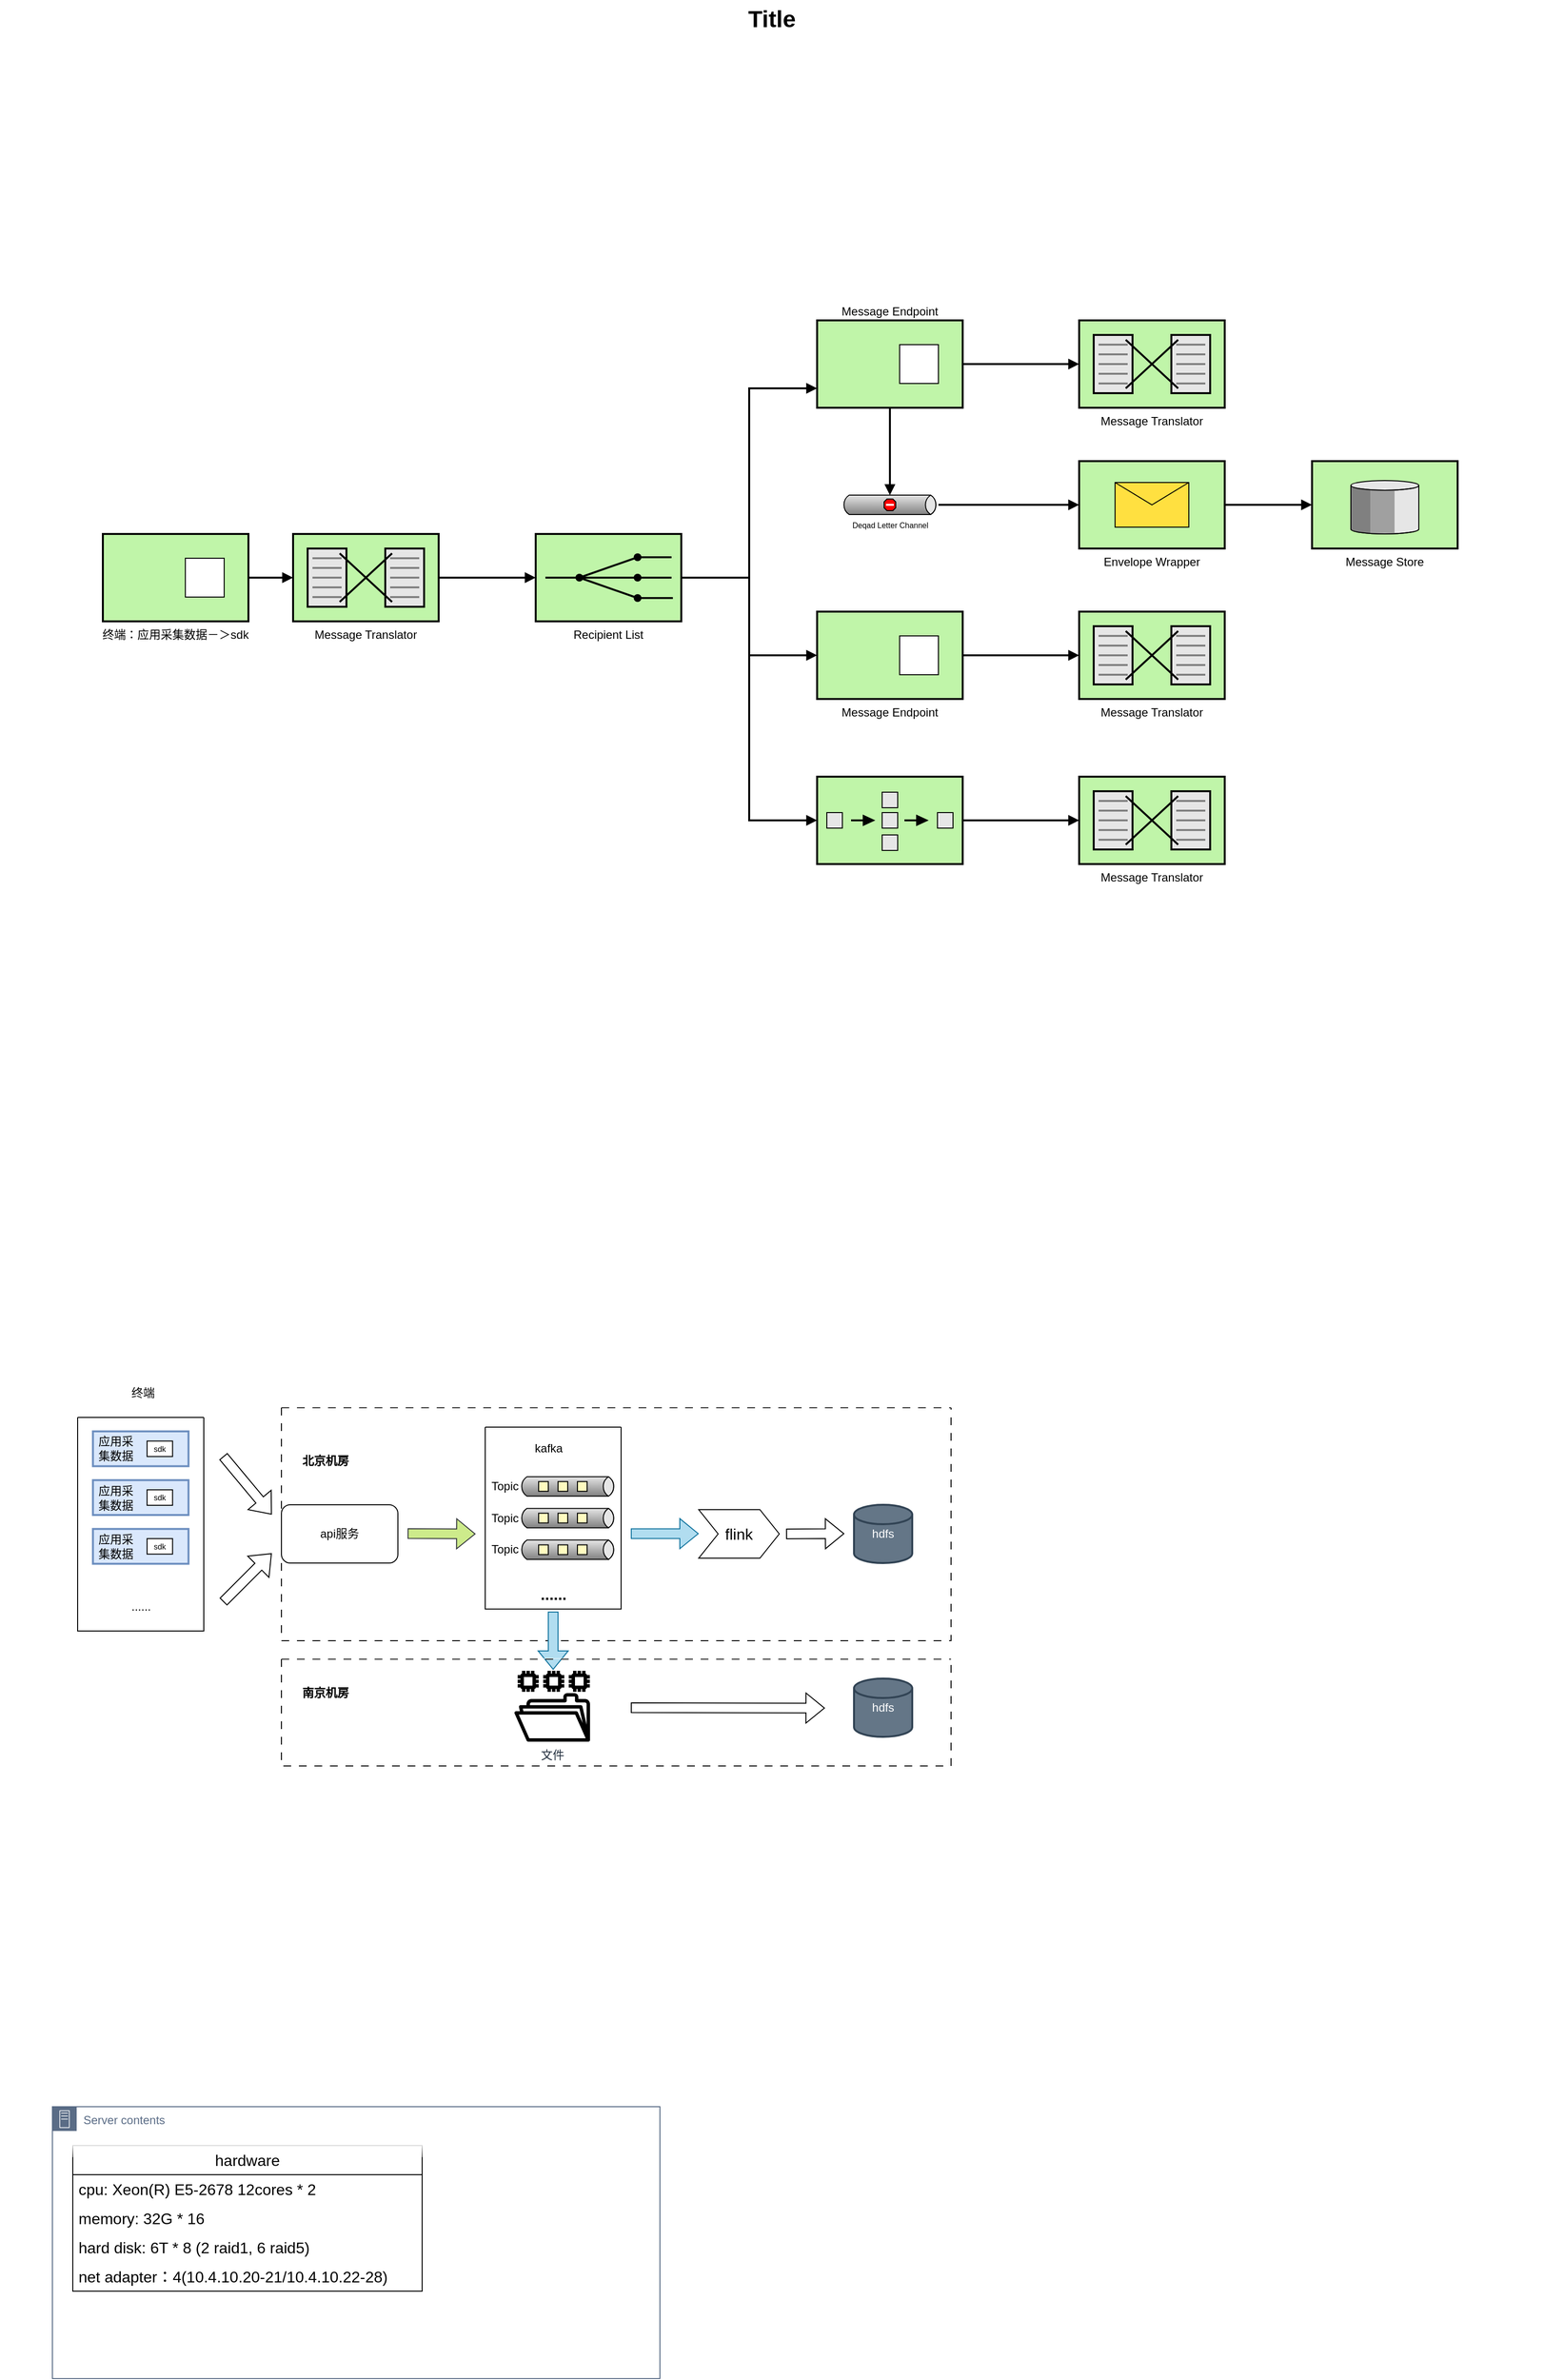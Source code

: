 <mxfile version="20.8.23" type="github">
  <diagram name="Page-1" id="74b105a0-9070-1c63-61bc-23e55f88626e">
    <mxGraphModel dx="654" dy="363" grid="1" gridSize="10" guides="1" tooltips="1" connect="1" arrows="1" fold="1" page="1" pageScale="1.5" pageWidth="1169" pageHeight="826" background="none" math="0" shadow="0">
      <root>
        <mxCell id="0" style=";html=1;" />
        <mxCell id="1" style=";html=1;" parent="0" />
        <mxCell id="10b056a9c633e61c-18" style="edgeStyle=orthogonalEdgeStyle;rounded=0;html=1;endArrow=block;endFill=1;jettySize=auto;orthogonalLoop=1;strokeWidth=2;startArrow=none;startFill=0;" parent="1" source="10b056a9c633e61c-1" target="10b056a9c633e61c-2" edge="1">
          <mxGeometry relative="1" as="geometry" />
        </mxCell>
        <mxCell id="10b056a9c633e61c-1" value="Message Translator" style="strokeWidth=2;dashed=0;align=center;fontSize=12;shape=mxgraph.eip.message_translator;fillColor=#c0f5a9;verticalLabelPosition=bottom;verticalAlign=top;" parent="1" vertex="1">
          <mxGeometry x="382" y="590" width="150" height="90" as="geometry" />
        </mxCell>
        <mxCell id="10b056a9c633e61c-19" style="edgeStyle=orthogonalEdgeStyle;rounded=0;html=1;endArrow=block;endFill=1;jettySize=auto;orthogonalLoop=1;strokeWidth=2;startArrow=none;startFill=0;" parent="1" source="10b056a9c633e61c-2" target="10b056a9c633e61c-6" edge="1">
          <mxGeometry relative="1" as="geometry">
            <Array as="points">
              <mxPoint x="852" y="635" />
              <mxPoint x="852" y="440" />
            </Array>
          </mxGeometry>
        </mxCell>
        <mxCell id="10b056a9c633e61c-20" style="edgeStyle=orthogonalEdgeStyle;rounded=0;html=1;endArrow=block;endFill=1;jettySize=auto;orthogonalLoop=1;strokeWidth=2;startArrow=none;startFill=0;" parent="1" source="10b056a9c633e61c-2" target="10b056a9c633e61c-8" edge="1">
          <mxGeometry relative="1" as="geometry" />
        </mxCell>
        <mxCell id="10b056a9c633e61c-21" style="edgeStyle=orthogonalEdgeStyle;rounded=0;html=1;endArrow=block;endFill=1;jettySize=auto;orthogonalLoop=1;strokeWidth=2;startArrow=none;startFill=0;" parent="1" source="10b056a9c633e61c-2" target="10b056a9c633e61c-14" edge="1">
          <mxGeometry relative="1" as="geometry">
            <Array as="points">
              <mxPoint x="852" y="635" />
              <mxPoint x="852" y="885" />
            </Array>
          </mxGeometry>
        </mxCell>
        <mxCell id="10b056a9c633e61c-2" value="Recipient List" style="strokeWidth=2;dashed=0;align=center;fontSize=12;fillColor=#c0f5a9;verticalLabelPosition=bottom;verticalAlign=top;shape=mxgraph.eip.recipient_list;" parent="1" vertex="1">
          <mxGeometry x="632" y="590" width="150" height="90" as="geometry" />
        </mxCell>
        <mxCell id="10b056a9c633e61c-17" style="edgeStyle=orthogonalEdgeStyle;rounded=0;html=1;endArrow=block;endFill=1;jettySize=auto;orthogonalLoop=1;strokeWidth=2;startArrow=none;startFill=0;" parent="1" source="10b056a9c633e61c-4" target="10b056a9c633e61c-1" edge="1">
          <mxGeometry relative="1" as="geometry" />
        </mxCell>
        <mxCell id="10b056a9c633e61c-4" value="终端：应用采集数据－＞sdk" style="strokeWidth=2;dashed=0;align=center;fontSize=12;shape=rect;verticalLabelPosition=bottom;verticalAlign=top;fillColor=#c0f5a9" parent="1" vertex="1">
          <mxGeometry x="186" y="590" width="150" height="90" as="geometry" />
        </mxCell>
        <mxCell id="10b056a9c633e61c-5" value="" style="strokeWidth=1;dashed=0;align=center;fontSize=8;shape=rect;fillColor=#ffffff;strokeColor=#000000;" parent="10b056a9c633e61c-4" vertex="1">
          <mxGeometry x="85" y="25" width="40" height="40" as="geometry" />
        </mxCell>
        <mxCell id="10b056a9c633e61c-22" style="edgeStyle=orthogonalEdgeStyle;rounded=0;html=1;endArrow=block;endFill=1;jettySize=auto;orthogonalLoop=1;strokeWidth=2;startArrow=none;startFill=0;" parent="1" source="10b056a9c633e61c-6" target="10b056a9c633e61c-10" edge="1">
          <mxGeometry relative="1" as="geometry" />
        </mxCell>
        <mxCell id="10b056a9c633e61c-25" style="edgeStyle=orthogonalEdgeStyle;rounded=0;html=1;endArrow=block;endFill=1;jettySize=auto;orthogonalLoop=1;strokeWidth=2;startArrow=none;startFill=0;" parent="1" source="10b056a9c633e61c-6" target="10b056a9c633e61c-12" edge="1">
          <mxGeometry relative="1" as="geometry" />
        </mxCell>
        <mxCell id="10b056a9c633e61c-6" value="Message Endpoint" style="strokeWidth=2;dashed=0;align=center;fontSize=12;shape=rect;verticalLabelPosition=top;verticalAlign=bottom;fillColor=#c0f5a9;labelPosition=center;" parent="1" vertex="1">
          <mxGeometry x="922" y="370" width="150" height="90" as="geometry" />
        </mxCell>
        <mxCell id="10b056a9c633e61c-7" value="" style="strokeWidth=1;dashed=0;align=center;fontSize=8;shape=rect;fillColor=#ffffff;strokeColor=#000000;" parent="10b056a9c633e61c-6" vertex="1">
          <mxGeometry x="85" y="25" width="40" height="40" as="geometry" />
        </mxCell>
        <mxCell id="10b056a9c633e61c-23" style="edgeStyle=orthogonalEdgeStyle;rounded=0;html=1;endArrow=block;endFill=1;jettySize=auto;orthogonalLoop=1;strokeWidth=2;startArrow=none;startFill=0;" parent="1" source="10b056a9c633e61c-8" target="10b056a9c633e61c-11" edge="1">
          <mxGeometry relative="1" as="geometry" />
        </mxCell>
        <mxCell id="10b056a9c633e61c-8" value="Message Endpoint" style="strokeWidth=2;dashed=0;align=center;fontSize=12;shape=rect;verticalLabelPosition=bottom;verticalAlign=top;fillColor=#c0f5a9" parent="1" vertex="1">
          <mxGeometry x="922" y="670" width="150" height="90" as="geometry" />
        </mxCell>
        <mxCell id="10b056a9c633e61c-9" value="" style="strokeWidth=1;dashed=0;align=center;fontSize=8;shape=rect" parent="10b056a9c633e61c-8" vertex="1">
          <mxGeometry x="85" y="25" width="40" height="40" as="geometry" />
        </mxCell>
        <mxCell id="10b056a9c633e61c-10" value="Message Translator" style="strokeWidth=2;dashed=0;align=center;fontSize=12;shape=mxgraph.eip.message_translator;fillColor=#c0f5a9;verticalLabelPosition=bottom;verticalAlign=top;" parent="1" vertex="1">
          <mxGeometry x="1192" y="370" width="150" height="90" as="geometry" />
        </mxCell>
        <mxCell id="10b056a9c633e61c-11" value="Message Translator" style="strokeWidth=2;dashed=0;align=center;fontSize=12;shape=mxgraph.eip.message_translator;fillColor=#c0f5a9;verticalLabelPosition=bottom;verticalAlign=top;" parent="1" vertex="1">
          <mxGeometry x="1192" y="670" width="150" height="90" as="geometry" />
        </mxCell>
        <mxCell id="10b056a9c633e61c-26" style="edgeStyle=orthogonalEdgeStyle;rounded=0;html=1;endArrow=block;endFill=1;jettySize=auto;orthogonalLoop=1;strokeWidth=2;startArrow=none;startFill=0;" parent="1" source="10b056a9c633e61c-12" target="10b056a9c633e61c-13" edge="1">
          <mxGeometry relative="1" as="geometry" />
        </mxCell>
        <mxCell id="10b056a9c633e61c-12" value="Deqad Letter Channel" style="strokeWidth=1;dashed=0;align=center;html=1;fontSize=8;shape=mxgraph.eip.deadLetterChannel;verticalLabelPosition=bottom;labelBackgroundColor=#ffffff;verticalAlign=top;" parent="1" vertex="1">
          <mxGeometry x="947" y="550" width="100" height="20" as="geometry" />
        </mxCell>
        <mxCell id="10b056a9c633e61c-27" style="edgeStyle=orthogonalEdgeStyle;rounded=0;html=1;endArrow=block;endFill=1;jettySize=auto;orthogonalLoop=1;strokeWidth=2;startArrow=none;startFill=0;" parent="1" source="10b056a9c633e61c-13" target="10b056a9c633e61c-15" edge="1">
          <mxGeometry relative="1" as="geometry" />
        </mxCell>
        <mxCell id="10b056a9c633e61c-13" value="Envelope Wrapper" style="strokeWidth=2;dashed=0;align=center;fontSize=12;fillColor=#c0f5a9;verticalLabelPosition=bottom;verticalAlign=top;shape=mxgraph.eip.envelope_wrapper;" parent="1" vertex="1">
          <mxGeometry x="1192" y="515" width="150" height="90" as="geometry" />
        </mxCell>
        <mxCell id="10b056a9c633e61c-24" style="edgeStyle=orthogonalEdgeStyle;rounded=0;html=1;endArrow=block;endFill=1;jettySize=auto;orthogonalLoop=1;strokeWidth=2;startArrow=none;startFill=0;" parent="1" source="10b056a9c633e61c-14" target="10b056a9c633e61c-16" edge="1">
          <mxGeometry relative="1" as="geometry" />
        </mxCell>
        <mxCell id="10b056a9c633e61c-14" value="" style="strokeWidth=2;dashed=0;align=center;fontSize=12;fillColor=#c0f5a9;verticalLabelPosition=bottom;verticalAlign=top;shape=mxgraph.eip.composed_message_processor;" parent="1" vertex="1">
          <mxGeometry x="922" y="840" width="150" height="90" as="geometry" />
        </mxCell>
        <mxCell id="10b056a9c633e61c-15" value="Message Store" style="strokeWidth=2;dashed=0;align=center;fontSize=12;verticalLabelPosition=bottom;verticalAlign=top;shape=mxgraph.eip.message_store;fillColor=#c0f5a9" parent="1" vertex="1">
          <mxGeometry x="1432" y="515" width="150" height="90" as="geometry" />
        </mxCell>
        <mxCell id="10b056a9c633e61c-16" value="Message Translator" style="strokeWidth=2;dashed=0;align=center;fontSize=12;shape=mxgraph.eip.message_translator;fillColor=#c0f5a9;verticalLabelPosition=bottom;verticalAlign=top;" parent="1" vertex="1">
          <mxGeometry x="1192" y="840" width="150" height="90" as="geometry" />
        </mxCell>
        <mxCell id="10b056a9c633e61c-30" value="Title" style="text;strokeColor=none;fillColor=none;html=1;fontSize=24;fontStyle=1;verticalAlign=middle;align=center;" parent="1" vertex="1">
          <mxGeometry x="80" y="40" width="1590" height="40" as="geometry" />
        </mxCell>
        <mxCell id="8BmL1JRRTXiNpXpdPoc--17" value="" style="group" vertex="1" connectable="0" parent="1">
          <mxGeometry x="160" y="1460" width="130" height="540" as="geometry" />
        </mxCell>
        <mxCell id="8BmL1JRRTXiNpXpdPoc--94" value="" style="group" vertex="1" connectable="0" parent="8BmL1JRRTXiNpXpdPoc--17">
          <mxGeometry width="130" height="260" as="geometry" />
        </mxCell>
        <mxCell id="8BmL1JRRTXiNpXpdPoc--5" value="" style="swimlane;startSize=0;" vertex="1" parent="8BmL1JRRTXiNpXpdPoc--94">
          <mxGeometry y="40" width="130" height="220" as="geometry" />
        </mxCell>
        <mxCell id="8BmL1JRRTXiNpXpdPoc--7" value="" style="strokeWidth=2;dashed=0;align=center;fontSize=8;shape=rect;verticalLabelPosition=bottom;verticalAlign=top;fillColor=#dae8fc;strokeColor=#6c8ebf;" vertex="1" parent="8BmL1JRRTXiNpXpdPoc--5">
          <mxGeometry x="15.758" y="14.359" width="98.484" height="35.897" as="geometry" />
        </mxCell>
        <mxCell id="8BmL1JRRTXiNpXpdPoc--8" value="sdk" style="strokeWidth=1;dashed=0;align=center;fontSize=8;shape=rect;" vertex="1" parent="8BmL1JRRTXiNpXpdPoc--7">
          <mxGeometry x="55.808" y="9.972" width="26.262" height="15.954" as="geometry" />
        </mxCell>
        <mxCell id="8BmL1JRRTXiNpXpdPoc--11" value="应用采集数据" style="text;html=1;strokeColor=none;fillColor=none;align=center;verticalAlign=middle;whiteSpace=wrap;rounded=0;" vertex="1" parent="8BmL1JRRTXiNpXpdPoc--7">
          <mxGeometry x="3.939" y="11.966" width="39.394" height="11.966" as="geometry" />
        </mxCell>
        <mxCell id="8BmL1JRRTXiNpXpdPoc--16" value="......" style="text;html=1;align=center;verticalAlign=middle;resizable=0;points=[];autosize=1;strokeColor=none;fillColor=none;" vertex="1" parent="8BmL1JRRTXiNpXpdPoc--5">
          <mxGeometry x="45.002" y="179.996" width="40" height="30" as="geometry" />
        </mxCell>
        <mxCell id="8BmL1JRRTXiNpXpdPoc--43" value="" style="strokeWidth=2;dashed=0;align=center;fontSize=8;shape=rect;verticalLabelPosition=bottom;verticalAlign=top;fillColor=#dae8fc;strokeColor=#6c8ebf;" vertex="1" parent="8BmL1JRRTXiNpXpdPoc--5">
          <mxGeometry x="15.758" y="64.615" width="98.484" height="35.897" as="geometry" />
        </mxCell>
        <mxCell id="8BmL1JRRTXiNpXpdPoc--44" value="sdk" style="strokeWidth=1;dashed=0;align=center;fontSize=8;shape=rect;" vertex="1" parent="8BmL1JRRTXiNpXpdPoc--43">
          <mxGeometry x="55.808" y="9.972" width="26.262" height="15.954" as="geometry" />
        </mxCell>
        <mxCell id="8BmL1JRRTXiNpXpdPoc--45" value="应用采集数据" style="text;html=1;strokeColor=none;fillColor=none;align=center;verticalAlign=middle;whiteSpace=wrap;rounded=0;" vertex="1" parent="8BmL1JRRTXiNpXpdPoc--43">
          <mxGeometry x="3.939" y="11.966" width="39.394" height="11.966" as="geometry" />
        </mxCell>
        <mxCell id="8BmL1JRRTXiNpXpdPoc--46" value="" style="strokeWidth=2;dashed=0;align=center;fontSize=8;shape=rect;verticalLabelPosition=bottom;verticalAlign=top;fillColor=#dae8fc;strokeColor=#6c8ebf;" vertex="1" parent="8BmL1JRRTXiNpXpdPoc--5">
          <mxGeometry x="15.758" y="114.872" width="98.484" height="35.897" as="geometry" />
        </mxCell>
        <mxCell id="8BmL1JRRTXiNpXpdPoc--47" value="sdk" style="strokeWidth=1;dashed=0;align=center;fontSize=8;shape=rect;" vertex="1" parent="8BmL1JRRTXiNpXpdPoc--46">
          <mxGeometry x="55.808" y="9.972" width="26.262" height="15.954" as="geometry" />
        </mxCell>
        <mxCell id="8BmL1JRRTXiNpXpdPoc--48" value="应用采集数据" style="text;html=1;strokeColor=none;fillColor=none;align=center;verticalAlign=middle;whiteSpace=wrap;rounded=0;" vertex="1" parent="8BmL1JRRTXiNpXpdPoc--46">
          <mxGeometry x="3.939" y="11.966" width="39.394" height="11.966" as="geometry" />
        </mxCell>
        <mxCell id="8BmL1JRRTXiNpXpdPoc--10" value="终端" style="text;html=1;align=center;verticalAlign=middle;resizable=0;points=[];autosize=1;strokeColor=none;fillColor=none;" vertex="1" parent="8BmL1JRRTXiNpXpdPoc--94">
          <mxGeometry x="41.789" width="50" height="30" as="geometry" />
        </mxCell>
        <mxCell id="8BmL1JRRTXiNpXpdPoc--23" value="api服务" style="rounded=1;whiteSpace=wrap;html=1;" vertex="1" parent="1">
          <mxGeometry x="370" y="1590" width="120" height="60" as="geometry" />
        </mxCell>
        <mxCell id="8BmL1JRRTXiNpXpdPoc--24" value="" style="shape=flexArrow;endArrow=classic;html=1;rounded=0;" edge="1" parent="1">
          <mxGeometry width="50" height="50" relative="1" as="geometry">
            <mxPoint x="310" y="1690" as="sourcePoint" />
            <mxPoint x="360" y="1640" as="targetPoint" />
          </mxGeometry>
        </mxCell>
        <mxCell id="8BmL1JRRTXiNpXpdPoc--25" value="" style="shape=flexArrow;endArrow=classic;html=1;rounded=0;" edge="1" parent="1">
          <mxGeometry width="50" height="50" relative="1" as="geometry">
            <mxPoint x="310" y="1540" as="sourcePoint" />
            <mxPoint x="360" y="1600" as="targetPoint" />
          </mxGeometry>
        </mxCell>
        <mxCell id="8BmL1JRRTXiNpXpdPoc--28" value="" style="shape=flexArrow;endArrow=classic;html=1;rounded=0;fillColor=#cdeb8b;strokeColor=#36393d;" edge="1" parent="1">
          <mxGeometry width="50" height="50" relative="1" as="geometry">
            <mxPoint x="500" y="1619.58" as="sourcePoint" />
            <mxPoint x="570" y="1620" as="targetPoint" />
          </mxGeometry>
        </mxCell>
        <mxCell id="8BmL1JRRTXiNpXpdPoc--33" value="" style="strokeWidth=2;dashed=0;align=center;fontSize=8;html=1;shape=rect;" vertex="1" parent="1">
          <mxGeometry x="707" y="1850" as="geometry" />
        </mxCell>
        <mxCell id="8BmL1JRRTXiNpXpdPoc--56" value="" style="swimlane;startSize=0;dashed=1;dashPattern=8 8;fontStyle=1;rounded=0;shadow=0;glass=1;" vertex="1" parent="1">
          <mxGeometry x="370" y="1490" width="690" height="240" as="geometry" />
        </mxCell>
        <mxCell id="8BmL1JRRTXiNpXpdPoc--58" value="北京机房" style="text;html=1;align=center;verticalAlign=middle;resizable=0;points=[];autosize=1;strokeColor=none;fillColor=none;fontStyle=1" vertex="1" parent="8BmL1JRRTXiNpXpdPoc--56">
          <mxGeometry x="10" y="40" width="70" height="30" as="geometry" />
        </mxCell>
        <mxCell id="8BmL1JRRTXiNpXpdPoc--80" value="hdfs" style="strokeWidth=2;html=1;shape=mxgraph.flowchart.database;whiteSpace=wrap;rounded=0;shadow=0;glass=1;sketch=0;fillColor=#647687;fontColor=#ffffff;strokeColor=#314354;" vertex="1" parent="8BmL1JRRTXiNpXpdPoc--56">
          <mxGeometry x="590" y="100" width="60" height="60" as="geometry" />
        </mxCell>
        <mxCell id="8BmL1JRRTXiNpXpdPoc--39" value="" style="shape=flexArrow;endArrow=classic;html=1;rounded=0;fillColor=#b1ddf0;strokeColor=#10739e;" edge="1" parent="8BmL1JRRTXiNpXpdPoc--56">
          <mxGeometry width="50" height="50" relative="1" as="geometry">
            <mxPoint x="360" y="129.71" as="sourcePoint" />
            <mxPoint x="430" y="129.71" as="targetPoint" />
          </mxGeometry>
        </mxCell>
        <mxCell id="8BmL1JRRTXiNpXpdPoc--92" value="" style="shape=flexArrow;endArrow=classic;html=1;rounded=0;fontSize=16;fillColor=#b1ddf0;strokeColor=#10739e;" edge="1" parent="8BmL1JRRTXiNpXpdPoc--56">
          <mxGeometry width="50" height="50" relative="1" as="geometry">
            <mxPoint x="280" y="210" as="sourcePoint" />
            <mxPoint x="280" y="270" as="targetPoint" />
          </mxGeometry>
        </mxCell>
        <mxCell id="8BmL1JRRTXiNpXpdPoc--93" value="flink" style="shape=step;perimeter=stepPerimeter;whiteSpace=wrap;html=1;fixedSize=1;rounded=0;shadow=0;glass=1;sketch=0;fontSize=16;fillColor=#FFFFFF;" vertex="1" parent="8BmL1JRRTXiNpXpdPoc--56">
          <mxGeometry x="430" y="105" width="83" height="50" as="geometry" />
        </mxCell>
        <mxCell id="8BmL1JRRTXiNpXpdPoc--53" value="" style="shape=flexArrow;endArrow=classic;html=1;rounded=0;" edge="1" parent="8BmL1JRRTXiNpXpdPoc--56">
          <mxGeometry width="50" height="50" relative="1" as="geometry">
            <mxPoint x="520" y="130" as="sourcePoint" />
            <mxPoint x="580" y="129.71" as="targetPoint" />
          </mxGeometry>
        </mxCell>
        <mxCell id="8BmL1JRRTXiNpXpdPoc--61" value="" style="swimlane;startSize=0;dashed=1;dashPattern=8 8;fontStyle=1;rounded=0;shadow=0;glass=1;" vertex="1" parent="1">
          <mxGeometry x="370" y="1749" width="690" height="110" as="geometry" />
        </mxCell>
        <mxCell id="8BmL1JRRTXiNpXpdPoc--62" value="南京机房" style="text;html=1;align=center;verticalAlign=middle;resizable=0;points=[];autosize=1;strokeColor=none;fillColor=none;fontStyle=1" vertex="1" parent="8BmL1JRRTXiNpXpdPoc--61">
          <mxGeometry x="10" y="20" width="70" height="30" as="geometry" />
        </mxCell>
        <mxCell id="8BmL1JRRTXiNpXpdPoc--71" value="" style="shape=flexArrow;endArrow=classic;html=1;rounded=0;" edge="1" parent="8BmL1JRRTXiNpXpdPoc--61">
          <mxGeometry width="50" height="50" relative="1" as="geometry">
            <mxPoint x="360" y="50" as="sourcePoint" />
            <mxPoint x="560" y="50.42" as="targetPoint" />
          </mxGeometry>
        </mxCell>
        <mxCell id="8BmL1JRRTXiNpXpdPoc--81" value="hdfs" style="strokeWidth=2;html=1;shape=mxgraph.flowchart.database;whiteSpace=wrap;rounded=0;shadow=0;glass=1;sketch=0;fillColor=#647687;fontColor=#ffffff;strokeColor=#314354;" vertex="1" parent="8BmL1JRRTXiNpXpdPoc--61">
          <mxGeometry x="590" y="20" width="60" height="60" as="geometry" />
        </mxCell>
        <mxCell id="8BmL1JRRTXiNpXpdPoc--82" value="文件" style="sketch=0;outlineConnect=0;fontColor=#232F3E;gradientColor=none;fillColor=#000000;strokeColor=none;dashed=0;verticalLabelPosition=bottom;verticalAlign=top;align=center;html=1;fontSize=12;fontStyle=0;aspect=fixed;pointerEvents=1;shape=mxgraph.aws4.file_system;rounded=0;shadow=0;glass=1;" vertex="1" parent="8BmL1JRRTXiNpXpdPoc--61">
          <mxGeometry x="240" y="12" width="78" height="73" as="geometry" />
        </mxCell>
        <mxCell id="8BmL1JRRTXiNpXpdPoc--49" value="" style="group" vertex="1" connectable="0" parent="1">
          <mxGeometry x="580" y="1480" width="140" height="220" as="geometry" />
        </mxCell>
        <mxCell id="8BmL1JRRTXiNpXpdPoc--38" value="" style="swimlane;startSize=0;" vertex="1" parent="8BmL1JRRTXiNpXpdPoc--49">
          <mxGeometry y="30.0" width="140" height="187.41" as="geometry" />
        </mxCell>
        <mxCell id="8BmL1JRRTXiNpXpdPoc--29" value="" style="strokeWidth=1;outlineConnect=0;dashed=0;align=center;html=1;fontSize=8;shape=mxgraph.eip.dataChannel;verticalLabelPosition=bottom;labelBackgroundColor=#ffffff;verticalAlign=top;" vertex="1" parent="8BmL1JRRTXiNpXpdPoc--38">
          <mxGeometry x="35" y="52.961" width="100" height="16.296" as="geometry" />
        </mxCell>
        <mxCell id="8BmL1JRRTXiNpXpdPoc--30" value="" style="strokeWidth=1;outlineConnect=0;dashed=0;align=center;html=1;fontSize=8;shape=mxgraph.eip.dataChannel;verticalLabelPosition=bottom;labelBackgroundColor=#ffffff;verticalAlign=top;" vertex="1" parent="8BmL1JRRTXiNpXpdPoc--38">
          <mxGeometry x="35" y="85.553" width="100" height="16.296" as="geometry" />
        </mxCell>
        <mxCell id="8BmL1JRRTXiNpXpdPoc--31" value="" style="strokeWidth=1;outlineConnect=0;dashed=0;align=center;html=1;fontSize=8;shape=mxgraph.eip.dataChannel;verticalLabelPosition=bottom;labelBackgroundColor=#ffffff;verticalAlign=top;" vertex="1" parent="8BmL1JRRTXiNpXpdPoc--38">
          <mxGeometry x="35" y="118.146" width="100" height="16.296" as="geometry" />
        </mxCell>
        <mxCell id="8BmL1JRRTXiNpXpdPoc--52" value="&lt;b&gt;&lt;font style=&quot;font-size: 16px;&quot;&gt;......&lt;/font&gt;&lt;/b&gt;" style="text;html=1;align=center;verticalAlign=middle;resizable=0;points=[];autosize=1;strokeColor=none;fillColor=none;" vertex="1" parent="8BmL1JRRTXiNpXpdPoc--38">
          <mxGeometry x="45.002" y="157.407" width="50" height="30" as="geometry" />
        </mxCell>
        <mxCell id="8BmL1JRRTXiNpXpdPoc--40" value="kafka" style="text;html=1;align=center;verticalAlign=middle;resizable=0;points=[];autosize=1;strokeColor=none;fillColor=none;" vertex="1" parent="8BmL1JRRTXiNpXpdPoc--38">
          <mxGeometry x="40" y="7.414" width="50" height="30" as="geometry" />
        </mxCell>
        <mxCell id="8BmL1JRRTXiNpXpdPoc--83" value="Topic" style="text;html=1;align=center;verticalAlign=middle;resizable=0;points=[];autosize=1;strokeColor=none;fillColor=none;" vertex="1" parent="8BmL1JRRTXiNpXpdPoc--38">
          <mxGeometry x="-5" y="46.11" width="50" height="30" as="geometry" />
        </mxCell>
        <mxCell id="8BmL1JRRTXiNpXpdPoc--84" value="Topic" style="text;html=1;align=center;verticalAlign=middle;resizable=0;points=[];autosize=1;strokeColor=none;fillColor=none;" vertex="1" parent="8BmL1JRRTXiNpXpdPoc--38">
          <mxGeometry x="-5" y="78.7" width="50" height="30" as="geometry" />
        </mxCell>
        <mxCell id="8BmL1JRRTXiNpXpdPoc--86" value="Topic" style="text;html=1;align=center;verticalAlign=middle;resizable=0;points=[];autosize=1;strokeColor=none;fillColor=none;" vertex="1" parent="8BmL1JRRTXiNpXpdPoc--38">
          <mxGeometry x="-5" y="111.29" width="50" height="30" as="geometry" />
        </mxCell>
        <mxCell id="8BmL1JRRTXiNpXpdPoc--95" value="Server contents" style="points=[[0,0],[0.25,0],[0.5,0],[0.75,0],[1,0],[1,0.25],[1,0.5],[1,0.75],[1,1],[0.75,1],[0.5,1],[0.25,1],[0,1],[0,0.75],[0,0.5],[0,0.25]];outlineConnect=0;gradientColor=none;html=1;whiteSpace=wrap;fontSize=12;fontStyle=0;container=1;pointerEvents=0;collapsible=0;recursiveResize=0;shape=mxgraph.aws4.group;grIcon=mxgraph.aws4.group_on_premise;strokeColor=#5A6C86;fillColor=none;verticalAlign=top;align=left;spacingLeft=30;fontColor=#5A6C86;dashed=0;rounded=0;shadow=0;glass=1;sketch=0;" vertex="1" parent="1">
          <mxGeometry x="134" y="2210" width="626" height="280" as="geometry" />
        </mxCell>
        <mxCell id="8BmL1JRRTXiNpXpdPoc--97" value="hardware" style="swimlane;fontStyle=0;childLayout=stackLayout;horizontal=1;startSize=30;horizontalStack=0;resizeParent=1;resizeParentMax=0;resizeLast=0;collapsible=1;marginBottom=0;whiteSpace=wrap;html=1;rounded=0;shadow=0;glass=1;sketch=0;fontSize=16;fillColor=#FFFFFF;" vertex="1" parent="8BmL1JRRTXiNpXpdPoc--95">
          <mxGeometry x="21" y="40" width="360" height="150" as="geometry">
            <mxRectangle x="21" y="40" width="110" height="30" as="alternateBounds" />
          </mxGeometry>
        </mxCell>
        <mxCell id="8BmL1JRRTXiNpXpdPoc--98" value="cpu: Xeon(R) E5-2678 12cores * 2" style="text;strokeColor=none;fillColor=none;align=left;verticalAlign=middle;spacingLeft=4;spacingRight=4;overflow=hidden;points=[[0,0.5],[1,0.5]];portConstraint=eastwest;rotatable=0;whiteSpace=wrap;html=1;fontSize=16;" vertex="1" parent="8BmL1JRRTXiNpXpdPoc--97">
          <mxGeometry y="30" width="360" height="30" as="geometry" />
        </mxCell>
        <mxCell id="8BmL1JRRTXiNpXpdPoc--99" value="memory: 32G * 16" style="text;strokeColor=none;fillColor=none;align=left;verticalAlign=middle;spacingLeft=4;spacingRight=4;overflow=hidden;points=[[0,0.5],[1,0.5]];portConstraint=eastwest;rotatable=0;whiteSpace=wrap;html=1;fontSize=16;" vertex="1" parent="8BmL1JRRTXiNpXpdPoc--97">
          <mxGeometry y="60" width="360" height="30" as="geometry" />
        </mxCell>
        <mxCell id="8BmL1JRRTXiNpXpdPoc--100" value="hard disk: 6T * 8 (2 raid1, 6 raid5)" style="text;strokeColor=none;fillColor=none;align=left;verticalAlign=middle;spacingLeft=4;spacingRight=4;overflow=hidden;points=[[0,0.5],[1,0.5]];portConstraint=eastwest;rotatable=0;whiteSpace=wrap;html=1;fontSize=16;" vertex="1" parent="8BmL1JRRTXiNpXpdPoc--97">
          <mxGeometry y="90" width="360" height="30" as="geometry" />
        </mxCell>
        <mxCell id="8BmL1JRRTXiNpXpdPoc--103" value="net adapter：4(10.4.10.20-21/10.4.10.22-28)" style="text;strokeColor=none;fillColor=none;align=left;verticalAlign=middle;spacingLeft=4;spacingRight=4;overflow=hidden;points=[[0,0.5],[1,0.5]];portConstraint=eastwest;rotatable=0;whiteSpace=wrap;html=1;fontSize=16;" vertex="1" parent="8BmL1JRRTXiNpXpdPoc--97">
          <mxGeometry y="120" width="360" height="30" as="geometry" />
        </mxCell>
      </root>
    </mxGraphModel>
  </diagram>
</mxfile>
